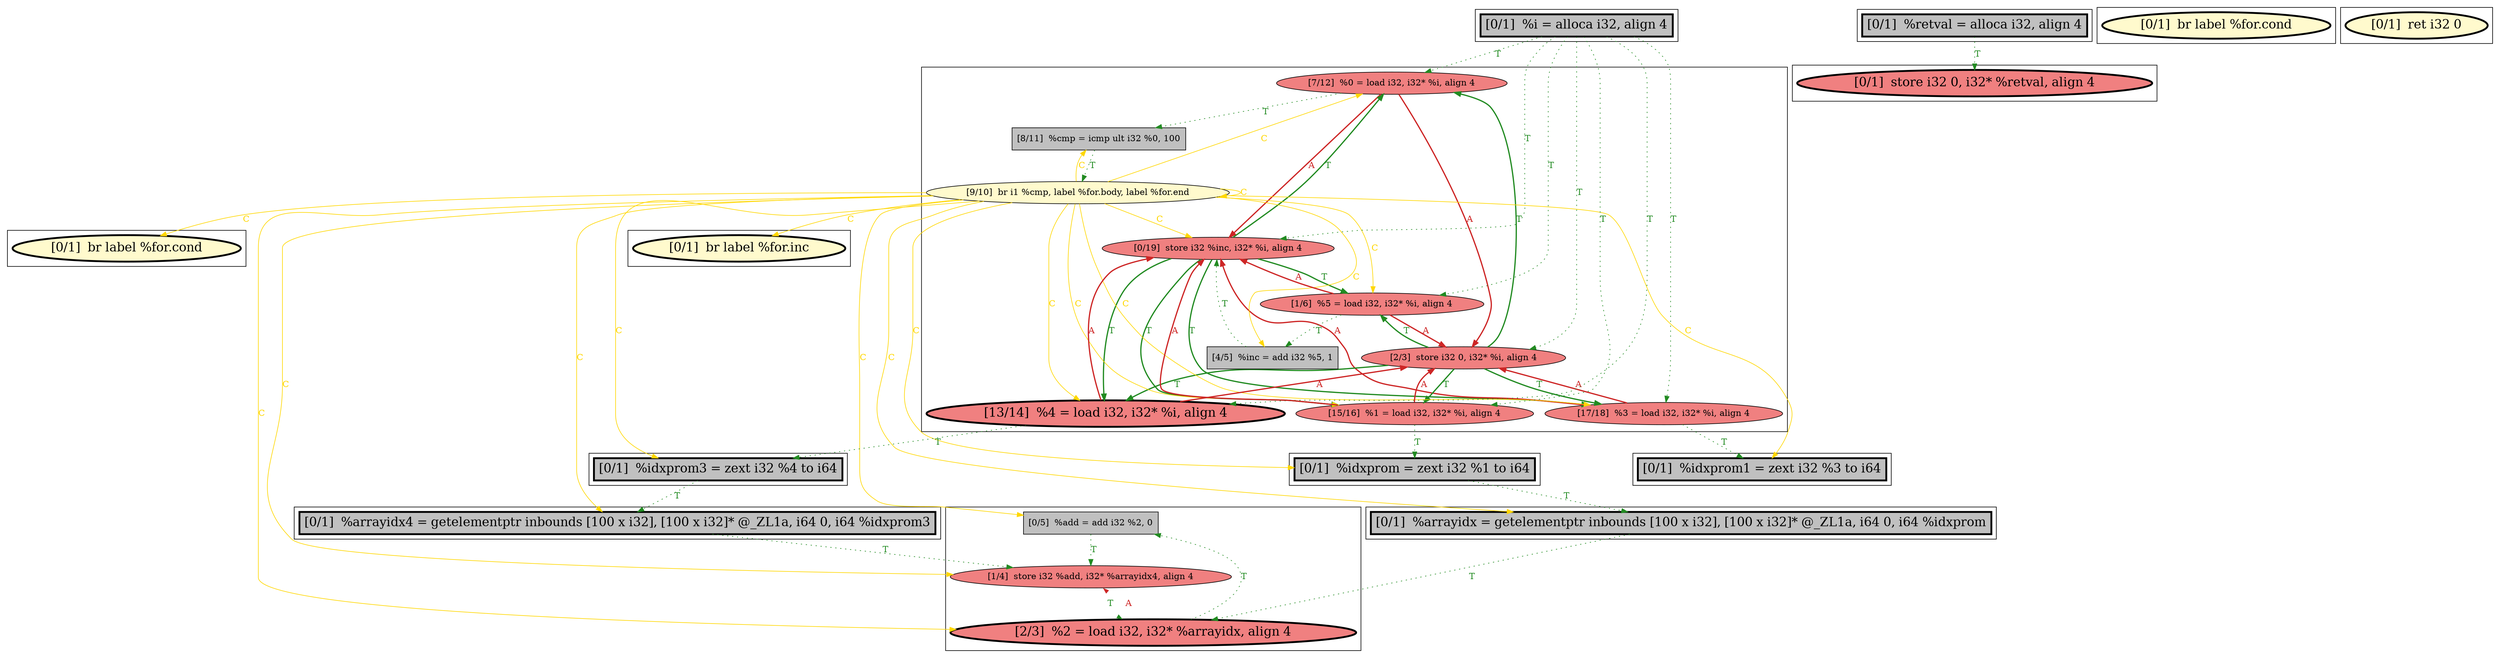 
digraph G {



node105->node100 [style=solid,color=firebrick3,label="A",penwidth=2.0,fontcolor=firebrick3 ]
node109->node100 [style=solid,color=firebrick3,label="A",penwidth=2.0,fontcolor=firebrick3 ]
node92->node94 [style=dotted,color=forestgreen,label="T",penwidth=1.0,fontcolor=forestgreen ]
node101->node105 [style=solid,color=forestgreen,label="T",penwidth=2.0,fontcolor=forestgreen ]
node105->node101 [style=solid,color=firebrick3,label="A",penwidth=2.0,fontcolor=firebrick3 ]
node96->node95 [style=dotted,color=forestgreen,label="T",penwidth=1.0,fontcolor=forestgreen ]
node93->node92 [style=dotted,color=forestgreen,label="T",penwidth=1.0,fontcolor=forestgreen ]
node103->node102 [color=gold,label="C",fontcolor=gold ]
node112->node106 [style=dotted,color=forestgreen,label="T",penwidth=1.0,fontcolor=forestgreen ]
node104->node101 [style=solid,color=firebrick3,label="A",penwidth=2.0,fontcolor=firebrick3 ]
node101->node104 [style=solid,color=forestgreen,label="T",penwidth=2.0,fontcolor=forestgreen ]
node103->node90 [color=gold,label="C",fontcolor=gold ]
node100->node105 [style=solid,color=forestgreen,label="T",penwidth=2.0,fontcolor=forestgreen ]
node112->node104 [style=dotted,color=forestgreen,label="T",penwidth=1.0,fontcolor=forestgreen ]
node102->node96 [style=dotted,color=forestgreen,label="T",penwidth=1.0,fontcolor=forestgreen ]
node93->node94 [style=solid,color=firebrick3,label="A",penwidth=0.0,fontcolor=firebrick3 ]
node106->node100 [style=solid,color=firebrick3,label="A",penwidth=2.0,fontcolor=firebrick3 ]
node103->node108 [color=gold,label="C",fontcolor=gold ]
node103->node89 [color=gold,label="C",fontcolor=gold ]
node103->node100 [color=gold,label="C",fontcolor=gold ]
node109->node101 [style=solid,color=firebrick3,label="A",penwidth=2.0,fontcolor=firebrick3 ]
node103->node93 [color=gold,label="C",fontcolor=gold ]
node103->node111 [color=gold,label="C",fontcolor=gold ]
node103->node98 [color=gold,label="C",fontcolor=gold ]
node103->node96 [color=gold,label="C",fontcolor=gold ]
node103->node92 [color=gold,label="C",fontcolor=gold ]
node107->node100 [style=dotted,color=forestgreen,label="T",penwidth=1.0,fontcolor=forestgreen ]
node103->node91 [color=gold,label="C",fontcolor=gold ]
node108->node103 [style=dotted,color=forestgreen,label="T",penwidth=1.0,fontcolor=forestgreen ]
node89->node93 [style=dotted,color=forestgreen,label="T",penwidth=1.0,fontcolor=forestgreen ]
node101->node102 [style=solid,color=forestgreen,label="T",penwidth=2.0,fontcolor=forestgreen ]
node103->node103 [color=gold,label="C",fontcolor=gold ]
node105->node108 [style=dotted,color=forestgreen,label="T",penwidth=1.0,fontcolor=forestgreen ]
node103->node109 [color=gold,label="C",fontcolor=gold ]
node102->node101 [style=solid,color=firebrick3,label="A",penwidth=2.0,fontcolor=firebrick3 ]
node106->node101 [style=solid,color=firebrick3,label="A",penwidth=2.0,fontcolor=firebrick3 ]
node103->node106 [color=gold,label="C",fontcolor=gold ]
node98->node89 [style=dotted,color=forestgreen,label="T",penwidth=1.0,fontcolor=forestgreen ]
node103->node104 [color=gold,label="C",fontcolor=gold ]
node112->node101 [style=dotted,color=forestgreen,label="T",penwidth=1.0,fontcolor=forestgreen ]
node100->node109 [style=solid,color=forestgreen,label="T",penwidth=2.0,fontcolor=forestgreen ]
node109->node111 [style=dotted,color=forestgreen,label="T",penwidth=1.0,fontcolor=forestgreen ]
node100->node106 [style=solid,color=forestgreen,label="T",penwidth=2.0,fontcolor=forestgreen ]
node112->node100 [style=dotted,color=forestgreen,label="T",penwidth=1.0,fontcolor=forestgreen ]
node103->node95 [color=gold,label="C",fontcolor=gold ]
node103->node94 [color=gold,label="C",fontcolor=gold ]
node104->node107 [style=dotted,color=forestgreen,label="T",penwidth=1.0,fontcolor=forestgreen ]
node112->node102 [style=dotted,color=forestgreen,label="T",penwidth=1.0,fontcolor=forestgreen ]
node94->node93 [style=solid,color=forestgreen,label="T",penwidth=0.0,fontcolor=forestgreen ]
node102->node100 [style=solid,color=firebrick3,label="A",penwidth=2.0,fontcolor=firebrick3 ]
node101->node106 [style=solid,color=forestgreen,label="T",penwidth=2.0,fontcolor=forestgreen ]
node97->node110 [style=dotted,color=forestgreen,label="T",penwidth=1.0,fontcolor=forestgreen ]
node106->node98 [style=dotted,color=forestgreen,label="T",penwidth=1.0,fontcolor=forestgreen ]
node100->node102 [style=solid,color=forestgreen,label="T",penwidth=2.0,fontcolor=forestgreen ]
node104->node100 [style=solid,color=firebrick3,label="A",penwidth=2.0,fontcolor=firebrick3 ]
node112->node109 [style=dotted,color=forestgreen,label="T",penwidth=1.0,fontcolor=forestgreen ]
node112->node105 [style=dotted,color=forestgreen,label="T",penwidth=1.0,fontcolor=forestgreen ]
node103->node107 [color=gold,label="C",fontcolor=gold ]
node103->node105 [color=gold,label="C",fontcolor=gold ]
node100->node104 [style=solid,color=forestgreen,label="T",penwidth=2.0,fontcolor=forestgreen ]
node95->node94 [style=dotted,color=forestgreen,label="T",penwidth=1.0,fontcolor=forestgreen ]
node101->node109 [style=solid,color=forestgreen,label="T",penwidth=2.0,fontcolor=forestgreen ]


subgraph cluster13 {


node113 [penwidth=3.0,fontsize=20,fillcolor=lemonchiffon,label="[0/1]  br label %for.cond",shape=ellipse,style=filled ]



}

subgraph cluster11 {


node111 [penwidth=3.0,fontsize=20,fillcolor=grey,label="[0/1]  %idxprom1 = zext i32 %3 to i64",shape=rectangle,style=filled ]



}

subgraph cluster10 {


node110 [penwidth=3.0,fontsize=20,fillcolor=lightcoral,label="[0/1]  store i32 0, i32* %retval, align 4",shape=ellipse,style=filled ]



}

subgraph cluster9 {


node109 [fillcolor=lightcoral,label="[17/18]  %3 = load i32, i32* %i, align 4",shape=ellipse,style=filled ]
node107 [fillcolor=grey,label="[4/5]  %inc = add i32 %5, 1",shape=rectangle,style=filled ]
node106 [fillcolor=lightcoral,label="[15/16]  %1 = load i32, i32* %i, align 4",shape=ellipse,style=filled ]
node101 [fillcolor=lightcoral,label="[2/3]  store i32 0, i32* %i, align 4",shape=ellipse,style=filled ]
node100 [fillcolor=lightcoral,label="[0/19]  store i32 %inc, i32* %i, align 4",shape=ellipse,style=filled ]
node104 [fillcolor=lightcoral,label="[1/6]  %5 = load i32, i32* %i, align 4",shape=ellipse,style=filled ]
node108 [fillcolor=grey,label="[8/11]  %cmp = icmp ult i32 %0, 100",shape=rectangle,style=filled ]
node102 [penwidth=3.0,fontsize=20,fillcolor=lightcoral,label="[13/14]  %4 = load i32, i32* %i, align 4",shape=ellipse,style=filled ]
node103 [fillcolor=lemonchiffon,label="[9/10]  br i1 %cmp, label %for.body, label %for.end",shape=ellipse,style=filled ]
node105 [fillcolor=lightcoral,label="[7/12]  %0 = load i32, i32* %i, align 4",shape=ellipse,style=filled ]



}

subgraph cluster8 {


node99 [penwidth=3.0,fontsize=20,fillcolor=lemonchiffon,label="[0/1]  ret i32 0",shape=ellipse,style=filled ]



}

subgraph cluster7 {


node98 [penwidth=3.0,fontsize=20,fillcolor=grey,label="[0/1]  %idxprom = zext i32 %1 to i64",shape=rectangle,style=filled ]



}

subgraph cluster6 {


node97 [penwidth=3.0,fontsize=20,fillcolor=grey,label="[0/1]  %retval = alloca i32, align 4",shape=rectangle,style=filled ]



}

subgraph cluster0 {


node89 [penwidth=3.0,fontsize=20,fillcolor=grey,label="[0/1]  %arrayidx = getelementptr inbounds [100 x i32], [100 x i32]* @_ZL1a, i64 0, i64 %idxprom",shape=rectangle,style=filled ]



}

subgraph cluster12 {


node112 [penwidth=3.0,fontsize=20,fillcolor=grey,label="[0/1]  %i = alloca i32, align 4",shape=rectangle,style=filled ]



}

subgraph cluster5 {


node96 [penwidth=3.0,fontsize=20,fillcolor=grey,label="[0/1]  %idxprom3 = zext i32 %4 to i64",shape=rectangle,style=filled ]



}

subgraph cluster1 {


node90 [penwidth=3.0,fontsize=20,fillcolor=lemonchiffon,label="[0/1]  br label %for.inc",shape=ellipse,style=filled ]



}

subgraph cluster2 {


node91 [penwidth=3.0,fontsize=20,fillcolor=lemonchiffon,label="[0/1]  br label %for.cond",shape=ellipse,style=filled ]



}

subgraph cluster3 {


node94 [fillcolor=lightcoral,label="[1/4]  store i32 %add, i32* %arrayidx4, align 4",shape=ellipse,style=filled ]
node92 [fillcolor=grey,label="[0/5]  %add = add i32 %2, 0",shape=rectangle,style=filled ]
node93 [penwidth=3.0,fontsize=20,fillcolor=lightcoral,label="[2/3]  %2 = load i32, i32* %arrayidx, align 4",shape=ellipse,style=filled ]



}

subgraph cluster4 {


node95 [penwidth=3.0,fontsize=20,fillcolor=grey,label="[0/1]  %arrayidx4 = getelementptr inbounds [100 x i32], [100 x i32]* @_ZL1a, i64 0, i64 %idxprom3",shape=rectangle,style=filled ]



}

}
